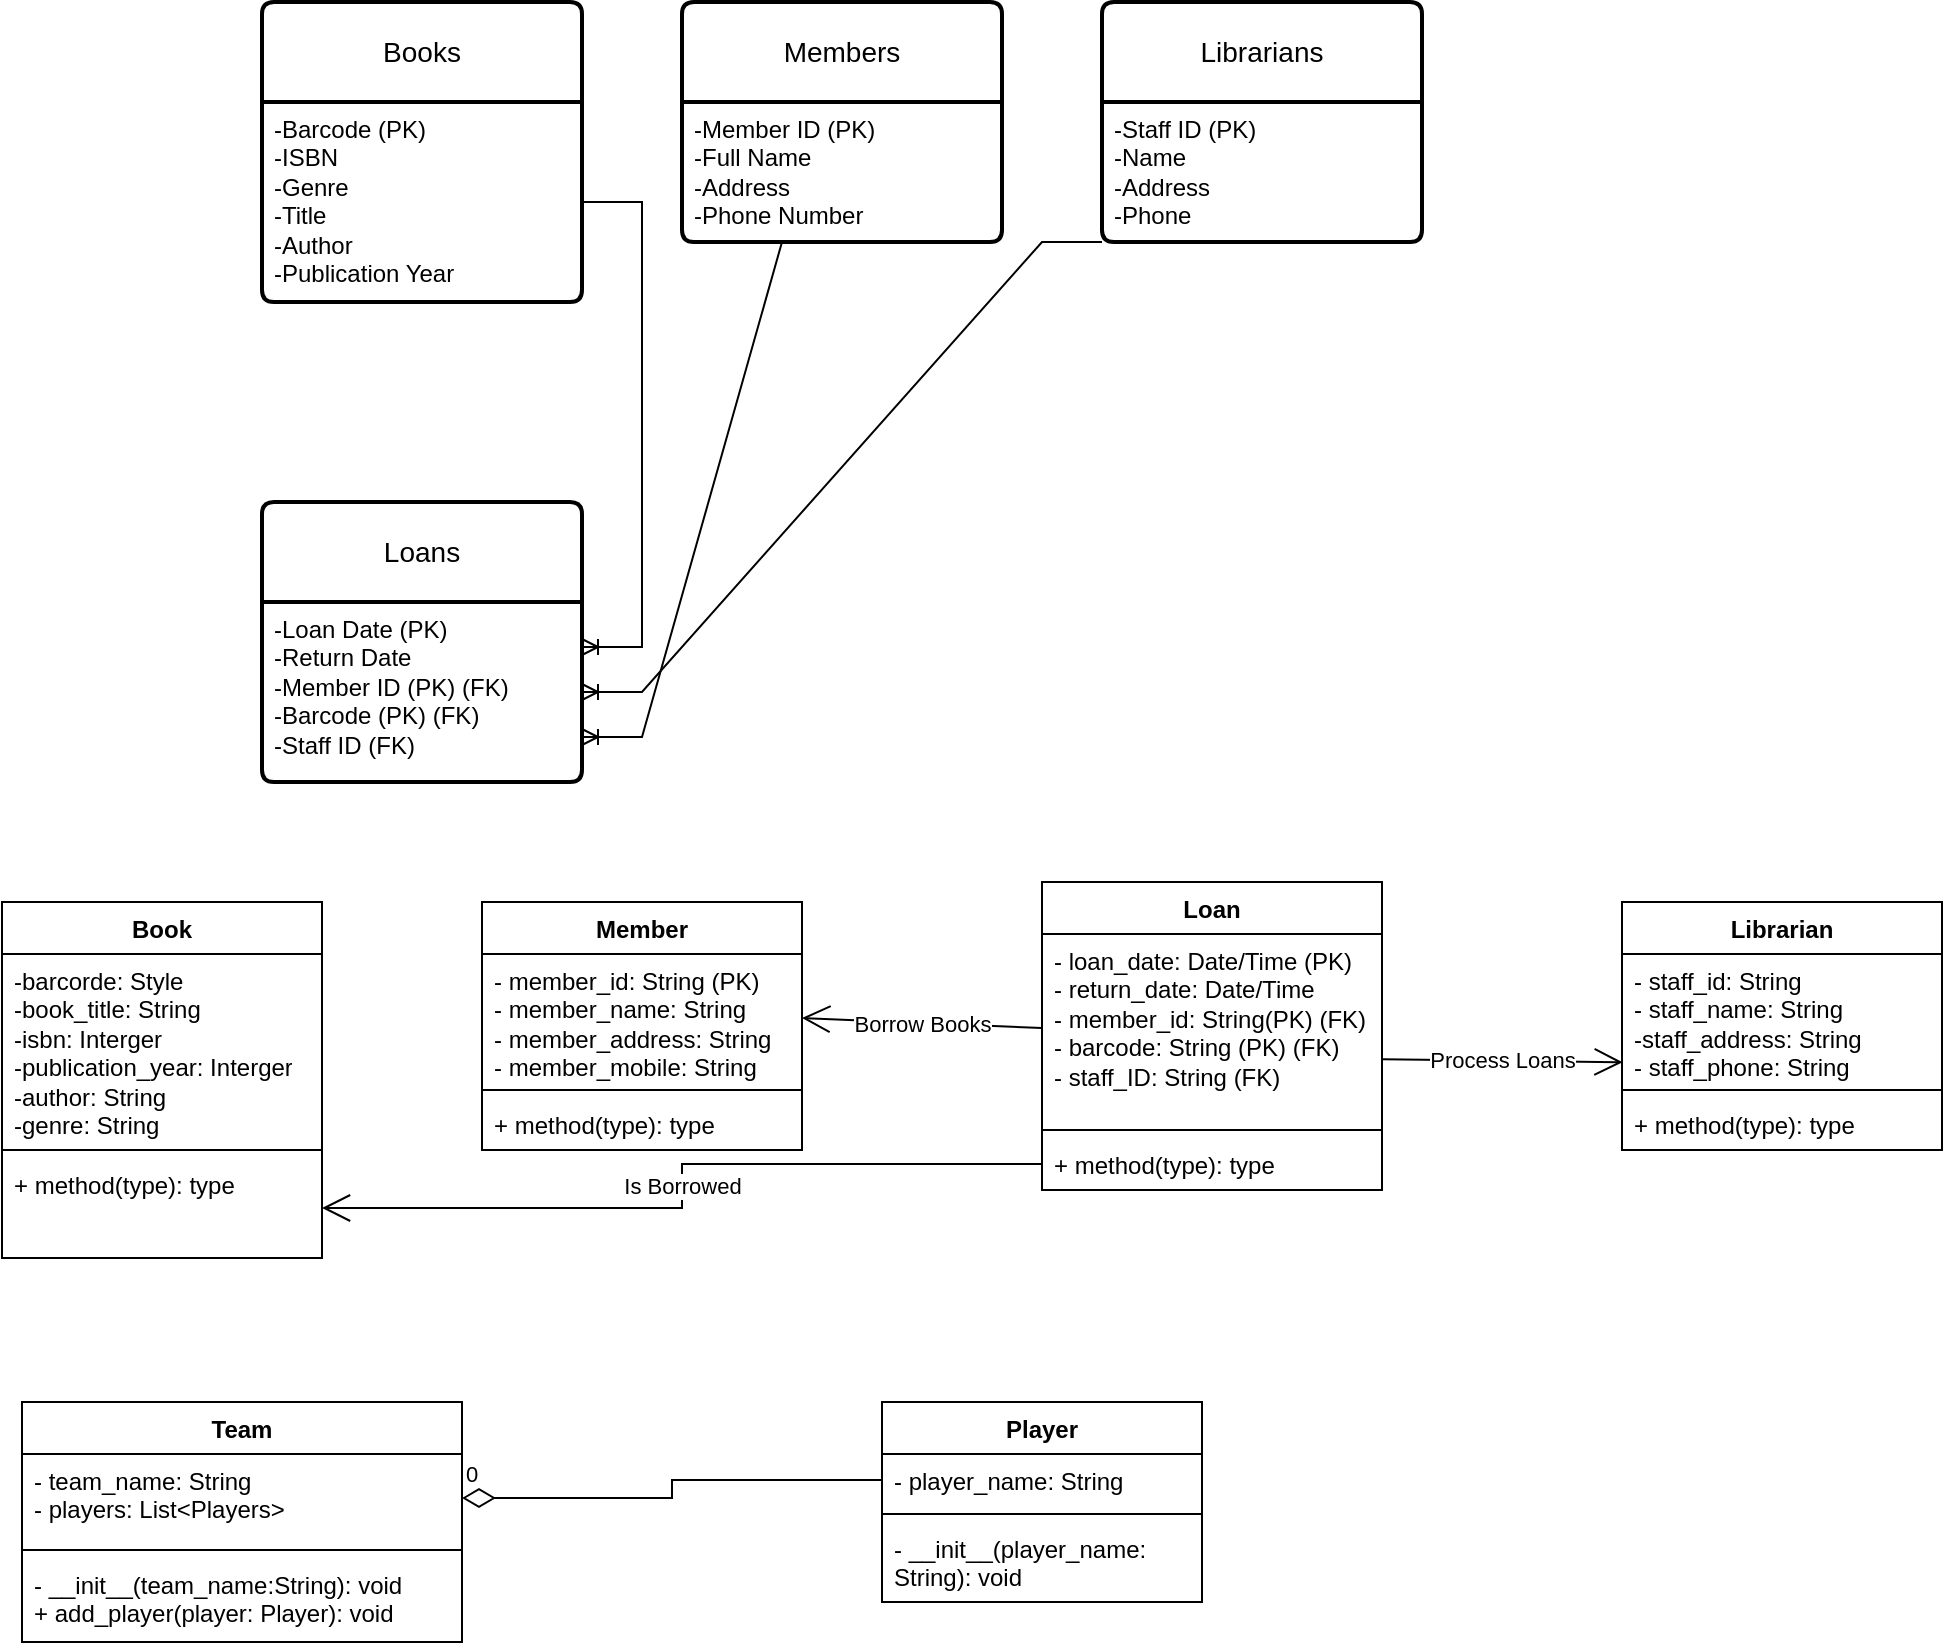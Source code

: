 <mxfile version="24.4.10" type="github">
  <diagram name="Page-1" id="EAAXhlnD3NSpvqW1n32H">
    <mxGraphModel dx="1736" dy="536" grid="1" gridSize="10" guides="1" tooltips="1" connect="1" arrows="1" fold="1" page="1" pageScale="1" pageWidth="827" pageHeight="1169" math="0" shadow="0">
      <root>
        <mxCell id="0" />
        <mxCell id="1" parent="0" />
        <mxCell id="E3ja3kEhC99o8EGt3xfG-3" value="Loans" style="swimlane;childLayout=stackLayout;horizontal=1;startSize=50;horizontalStack=0;rounded=1;fontSize=14;fontStyle=0;strokeWidth=2;resizeParent=0;resizeLast=1;shadow=0;dashed=0;align=center;arcSize=4;whiteSpace=wrap;html=1;" parent="1" vertex="1">
          <mxGeometry x="60" y="320" width="160" height="140" as="geometry" />
        </mxCell>
        <mxCell id="E3ja3kEhC99o8EGt3xfG-4" value="-Loan Date (PK)&lt;div&gt;-Return Date&lt;/div&gt;&lt;div&gt;-Member ID (PK) (FK)&lt;/div&gt;&lt;div&gt;-Barcode (PK) (FK)&lt;/div&gt;&lt;div&gt;-Staff ID (FK)&lt;/div&gt;" style="align=left;strokeColor=none;fillColor=none;spacingLeft=4;fontSize=12;verticalAlign=top;resizable=0;rotatable=0;part=1;html=1;" parent="E3ja3kEhC99o8EGt3xfG-3" vertex="1">
          <mxGeometry y="50" width="160" height="90" as="geometry" />
        </mxCell>
        <mxCell id="E3ja3kEhC99o8EGt3xfG-5" value="Librarians" style="swimlane;childLayout=stackLayout;horizontal=1;startSize=50;horizontalStack=0;rounded=1;fontSize=14;fontStyle=0;strokeWidth=2;resizeParent=0;resizeLast=1;shadow=0;dashed=0;align=center;arcSize=4;whiteSpace=wrap;html=1;" parent="1" vertex="1">
          <mxGeometry x="480" y="70" width="160" height="120" as="geometry" />
        </mxCell>
        <mxCell id="E3ja3kEhC99o8EGt3xfG-6" value="-Staff ID (PK)&lt;div&gt;-Name&lt;/div&gt;&lt;div&gt;-Address&lt;/div&gt;&lt;div&gt;-Phone&lt;/div&gt;" style="align=left;strokeColor=none;fillColor=none;spacingLeft=4;fontSize=12;verticalAlign=top;resizable=0;rotatable=0;part=1;html=1;" parent="E3ja3kEhC99o8EGt3xfG-5" vertex="1">
          <mxGeometry y="50" width="160" height="70" as="geometry" />
        </mxCell>
        <mxCell id="E3ja3kEhC99o8EGt3xfG-7" value="Members" style="swimlane;childLayout=stackLayout;horizontal=1;startSize=50;horizontalStack=0;rounded=1;fontSize=14;fontStyle=0;strokeWidth=2;resizeParent=0;resizeLast=1;shadow=0;dashed=0;align=center;arcSize=4;whiteSpace=wrap;html=1;" parent="1" vertex="1">
          <mxGeometry x="270" y="70" width="160" height="120" as="geometry" />
        </mxCell>
        <mxCell id="E3ja3kEhC99o8EGt3xfG-8" value="-Member ID (PK)&lt;div&gt;&lt;span style=&quot;background-color: initial;&quot;&gt;-Full Name&lt;/span&gt;&lt;div&gt;-Address&lt;/div&gt;&lt;div&gt;-Phone Number&lt;/div&gt;&lt;/div&gt;" style="align=left;strokeColor=none;fillColor=none;spacingLeft=4;fontSize=12;verticalAlign=top;resizable=0;rotatable=0;part=1;html=1;" parent="E3ja3kEhC99o8EGt3xfG-7" vertex="1">
          <mxGeometry y="50" width="160" height="70" as="geometry" />
        </mxCell>
        <mxCell id="E3ja3kEhC99o8EGt3xfG-9" value="Books" style="swimlane;childLayout=stackLayout;horizontal=1;startSize=50;horizontalStack=0;rounded=1;fontSize=14;fontStyle=0;strokeWidth=2;resizeParent=0;resizeLast=1;shadow=0;dashed=0;align=center;arcSize=4;whiteSpace=wrap;html=1;" parent="1" vertex="1">
          <mxGeometry x="60" y="70" width="160" height="150" as="geometry" />
        </mxCell>
        <mxCell id="E3ja3kEhC99o8EGt3xfG-10" value="-Barcode (PK)&lt;div&gt;-ISBN&lt;/div&gt;&lt;div&gt;-Genre&lt;/div&gt;&lt;div&gt;-Title&lt;/div&gt;&lt;div&gt;-Author&lt;/div&gt;&lt;div&gt;-Publication Year&lt;/div&gt;" style="align=left;strokeColor=none;fillColor=none;spacingLeft=4;fontSize=12;verticalAlign=top;resizable=0;rotatable=0;part=1;html=1;" parent="E3ja3kEhC99o8EGt3xfG-9" vertex="1">
          <mxGeometry y="50" width="160" height="100" as="geometry" />
        </mxCell>
        <mxCell id="E3ja3kEhC99o8EGt3xfG-22" value="" style="edgeStyle=entityRelationEdgeStyle;fontSize=12;html=1;endArrow=ERoneToMany;rounded=0;exitX=1;exitY=0.5;exitDx=0;exitDy=0;entryX=1;entryY=0.25;entryDx=0;entryDy=0;" parent="1" source="E3ja3kEhC99o8EGt3xfG-10" target="E3ja3kEhC99o8EGt3xfG-4" edge="1">
          <mxGeometry width="100" height="100" relative="1" as="geometry">
            <mxPoint x="290" y="300" as="sourcePoint" />
            <mxPoint x="390" y="200" as="targetPoint" />
          </mxGeometry>
        </mxCell>
        <mxCell id="E3ja3kEhC99o8EGt3xfG-23" value="" style="edgeStyle=entityRelationEdgeStyle;fontSize=12;html=1;endArrow=ERoneToMany;rounded=0;entryX=1;entryY=0.75;entryDx=0;entryDy=0;exitX=0.5;exitY=1;exitDx=0;exitDy=0;" parent="1" source="E3ja3kEhC99o8EGt3xfG-8" target="E3ja3kEhC99o8EGt3xfG-4" edge="1">
          <mxGeometry width="100" height="100" relative="1" as="geometry">
            <mxPoint x="440" y="200" as="sourcePoint" />
            <mxPoint x="390" y="200" as="targetPoint" />
          </mxGeometry>
        </mxCell>
        <mxCell id="E3ja3kEhC99o8EGt3xfG-25" value="" style="edgeStyle=entityRelationEdgeStyle;fontSize=12;html=1;endArrow=ERoneToMany;rounded=0;entryX=1;entryY=0.5;entryDx=0;entryDy=0;exitX=0;exitY=1;exitDx=0;exitDy=0;" parent="1" source="E3ja3kEhC99o8EGt3xfG-6" target="E3ja3kEhC99o8EGt3xfG-4" edge="1">
          <mxGeometry width="100" height="100" relative="1" as="geometry">
            <mxPoint x="290" y="300" as="sourcePoint" />
            <mxPoint x="390" y="200" as="targetPoint" />
          </mxGeometry>
        </mxCell>
        <mxCell id="E3ja3kEhC99o8EGt3xfG-27" value="Book" style="swimlane;fontStyle=1;align=center;verticalAlign=top;childLayout=stackLayout;horizontal=1;startSize=26;horizontalStack=0;resizeParent=1;resizeParentMax=0;resizeLast=0;collapsible=1;marginBottom=0;whiteSpace=wrap;html=1;" parent="1" vertex="1">
          <mxGeometry x="-70" y="520" width="160" height="178" as="geometry" />
        </mxCell>
        <mxCell id="E3ja3kEhC99o8EGt3xfG-28" value="-barcorde: Style&lt;div&gt;-book_title: String&lt;/div&gt;&lt;div&gt;-isbn: Interger&lt;/div&gt;&lt;div&gt;-publication_year: Interger&lt;/div&gt;&lt;div&gt;-author: String&lt;/div&gt;&lt;div&gt;-genre: String&lt;br&gt;&lt;div&gt;&lt;br&gt;&lt;/div&gt;&lt;/div&gt;" style="text;strokeColor=none;fillColor=none;align=left;verticalAlign=top;spacingLeft=4;spacingRight=4;overflow=hidden;rotatable=0;points=[[0,0.5],[1,0.5]];portConstraint=eastwest;whiteSpace=wrap;html=1;" parent="E3ja3kEhC99o8EGt3xfG-27" vertex="1">
          <mxGeometry y="26" width="160" height="94" as="geometry" />
        </mxCell>
        <mxCell id="E3ja3kEhC99o8EGt3xfG-29" value="" style="line;strokeWidth=1;fillColor=none;align=left;verticalAlign=middle;spacingTop=-1;spacingLeft=3;spacingRight=3;rotatable=0;labelPosition=right;points=[];portConstraint=eastwest;strokeColor=inherit;" parent="E3ja3kEhC99o8EGt3xfG-27" vertex="1">
          <mxGeometry y="120" width="160" height="8" as="geometry" />
        </mxCell>
        <mxCell id="E3ja3kEhC99o8EGt3xfG-30" value="+ method(type): type" style="text;strokeColor=none;fillColor=none;align=left;verticalAlign=top;spacingLeft=4;spacingRight=4;overflow=hidden;rotatable=0;points=[[0,0.5],[1,0.5]];portConstraint=eastwest;whiteSpace=wrap;html=1;" parent="E3ja3kEhC99o8EGt3xfG-27" vertex="1">
          <mxGeometry y="128" width="160" height="50" as="geometry" />
        </mxCell>
        <mxCell id="E3ja3kEhC99o8EGt3xfG-31" value="Member" style="swimlane;fontStyle=1;align=center;verticalAlign=top;childLayout=stackLayout;horizontal=1;startSize=26;horizontalStack=0;resizeParent=1;resizeParentMax=0;resizeLast=0;collapsible=1;marginBottom=0;whiteSpace=wrap;html=1;" parent="1" vertex="1">
          <mxGeometry x="170" y="520" width="160" height="124" as="geometry" />
        </mxCell>
        <mxCell id="E3ja3kEhC99o8EGt3xfG-32" value="- member_id: String (PK)&lt;div&gt;- member_name: String&lt;/div&gt;&lt;div&gt;- member_address: String&lt;/div&gt;&lt;div&gt;- member_mobile: String&lt;/div&gt;" style="text;strokeColor=none;fillColor=none;align=left;verticalAlign=top;spacingLeft=4;spacingRight=4;overflow=hidden;rotatable=0;points=[[0,0.5],[1,0.5]];portConstraint=eastwest;whiteSpace=wrap;html=1;" parent="E3ja3kEhC99o8EGt3xfG-31" vertex="1">
          <mxGeometry y="26" width="160" height="64" as="geometry" />
        </mxCell>
        <mxCell id="E3ja3kEhC99o8EGt3xfG-33" value="" style="line;strokeWidth=1;fillColor=none;align=left;verticalAlign=middle;spacingTop=-1;spacingLeft=3;spacingRight=3;rotatable=0;labelPosition=right;points=[];portConstraint=eastwest;strokeColor=inherit;" parent="E3ja3kEhC99o8EGt3xfG-31" vertex="1">
          <mxGeometry y="90" width="160" height="8" as="geometry" />
        </mxCell>
        <mxCell id="E3ja3kEhC99o8EGt3xfG-34" value="+ method(type): type" style="text;strokeColor=none;fillColor=none;align=left;verticalAlign=top;spacingLeft=4;spacingRight=4;overflow=hidden;rotatable=0;points=[[0,0.5],[1,0.5]];portConstraint=eastwest;whiteSpace=wrap;html=1;" parent="E3ja3kEhC99o8EGt3xfG-31" vertex="1">
          <mxGeometry y="98" width="160" height="26" as="geometry" />
        </mxCell>
        <mxCell id="E3ja3kEhC99o8EGt3xfG-35" value="Loan" style="swimlane;fontStyle=1;align=center;verticalAlign=top;childLayout=stackLayout;horizontal=1;startSize=26;horizontalStack=0;resizeParent=1;resizeParentMax=0;resizeLast=0;collapsible=1;marginBottom=0;whiteSpace=wrap;html=1;" parent="1" vertex="1">
          <mxGeometry x="450" y="510" width="170" height="154" as="geometry" />
        </mxCell>
        <mxCell id="E3ja3kEhC99o8EGt3xfG-36" value="- loan_date: Date/Time (PK)&lt;div&gt;- return_date: Date/Time&lt;/div&gt;&lt;div&gt;- member_id: String(PK) (FK)&lt;/div&gt;&lt;div&gt;- barcode: String (PK) (FK)&lt;/div&gt;&lt;div&gt;- staff_ID: String (FK)&lt;/div&gt;" style="text;strokeColor=none;fillColor=none;align=left;verticalAlign=top;spacingLeft=4;spacingRight=4;overflow=hidden;rotatable=0;points=[[0,0.5],[1,0.5]];portConstraint=eastwest;whiteSpace=wrap;html=1;" parent="E3ja3kEhC99o8EGt3xfG-35" vertex="1">
          <mxGeometry y="26" width="170" height="94" as="geometry" />
        </mxCell>
        <mxCell id="E3ja3kEhC99o8EGt3xfG-37" value="" style="line;strokeWidth=1;fillColor=none;align=left;verticalAlign=middle;spacingTop=-1;spacingLeft=3;spacingRight=3;rotatable=0;labelPosition=right;points=[];portConstraint=eastwest;strokeColor=inherit;" parent="E3ja3kEhC99o8EGt3xfG-35" vertex="1">
          <mxGeometry y="120" width="170" height="8" as="geometry" />
        </mxCell>
        <mxCell id="E3ja3kEhC99o8EGt3xfG-38" value="+ method(type): type" style="text;strokeColor=none;fillColor=none;align=left;verticalAlign=top;spacingLeft=4;spacingRight=4;overflow=hidden;rotatable=0;points=[[0,0.5],[1,0.5]];portConstraint=eastwest;whiteSpace=wrap;html=1;" parent="E3ja3kEhC99o8EGt3xfG-35" vertex="1">
          <mxGeometry y="128" width="170" height="26" as="geometry" />
        </mxCell>
        <mxCell id="E3ja3kEhC99o8EGt3xfG-39" value="Librarian" style="swimlane;fontStyle=1;align=center;verticalAlign=top;childLayout=stackLayout;horizontal=1;startSize=26;horizontalStack=0;resizeParent=1;resizeParentMax=0;resizeLast=0;collapsible=1;marginBottom=0;whiteSpace=wrap;html=1;" parent="1" vertex="1">
          <mxGeometry x="740" y="520" width="160" height="124" as="geometry" />
        </mxCell>
        <mxCell id="E3ja3kEhC99o8EGt3xfG-40" value="- staff_id: String&lt;div&gt;- staff_name: String&lt;/div&gt;&lt;div&gt;-staff_address: String&lt;/div&gt;&lt;div&gt;- staff_phone: String&lt;/div&gt;" style="text;strokeColor=none;fillColor=none;align=left;verticalAlign=top;spacingLeft=4;spacingRight=4;overflow=hidden;rotatable=0;points=[[0,0.5],[1,0.5]];portConstraint=eastwest;whiteSpace=wrap;html=1;" parent="E3ja3kEhC99o8EGt3xfG-39" vertex="1">
          <mxGeometry y="26" width="160" height="64" as="geometry" />
        </mxCell>
        <mxCell id="E3ja3kEhC99o8EGt3xfG-41" value="" style="line;strokeWidth=1;fillColor=none;align=left;verticalAlign=middle;spacingTop=-1;spacingLeft=3;spacingRight=3;rotatable=0;labelPosition=right;points=[];portConstraint=eastwest;strokeColor=inherit;" parent="E3ja3kEhC99o8EGt3xfG-39" vertex="1">
          <mxGeometry y="90" width="160" height="8" as="geometry" />
        </mxCell>
        <mxCell id="E3ja3kEhC99o8EGt3xfG-42" value="+ method(type): type" style="text;strokeColor=none;fillColor=none;align=left;verticalAlign=top;spacingLeft=4;spacingRight=4;overflow=hidden;rotatable=0;points=[[0,0.5],[1,0.5]];portConstraint=eastwest;whiteSpace=wrap;html=1;" parent="E3ja3kEhC99o8EGt3xfG-39" vertex="1">
          <mxGeometry y="98" width="160" height="26" as="geometry" />
        </mxCell>
        <mxCell id="q_QFVs0fQt6uvf9vAb08-1" value="Borrow Books" style="endArrow=open;endFill=1;endSize=12;html=1;rounded=0;exitX=0;exitY=0.5;exitDx=0;exitDy=0;entryX=1;entryY=0.5;entryDx=0;entryDy=0;" edge="1" parent="1" source="E3ja3kEhC99o8EGt3xfG-36" target="E3ja3kEhC99o8EGt3xfG-32">
          <mxGeometry width="160" relative="1" as="geometry">
            <mxPoint x="220" y="720" as="sourcePoint" />
            <mxPoint x="380" y="720" as="targetPoint" />
          </mxGeometry>
        </mxCell>
        <mxCell id="q_QFVs0fQt6uvf9vAb08-2" value="Is Borrowed" style="endArrow=open;endFill=1;endSize=12;html=1;rounded=0;exitX=0;exitY=0.5;exitDx=0;exitDy=0;entryX=1;entryY=0.5;entryDx=0;entryDy=0;edgeStyle=orthogonalEdgeStyle;" edge="1" parent="1" source="E3ja3kEhC99o8EGt3xfG-38" target="E3ja3kEhC99o8EGt3xfG-30">
          <mxGeometry width="160" relative="1" as="geometry">
            <mxPoint x="350" y="730" as="sourcePoint" />
            <mxPoint x="510" y="730" as="targetPoint" />
          </mxGeometry>
        </mxCell>
        <mxCell id="q_QFVs0fQt6uvf9vAb08-3" value="Process Loans" style="endArrow=open;endFill=1;endSize=12;html=1;rounded=0;exitX=1.002;exitY=0.666;exitDx=0;exitDy=0;exitPerimeter=0;entryX=0.002;entryY=0.846;entryDx=0;entryDy=0;entryPerimeter=0;" edge="1" parent="1" source="E3ja3kEhC99o8EGt3xfG-36" target="E3ja3kEhC99o8EGt3xfG-40">
          <mxGeometry width="160" relative="1" as="geometry">
            <mxPoint x="650" y="720" as="sourcePoint" />
            <mxPoint x="740" y="590" as="targetPoint" />
          </mxGeometry>
        </mxCell>
        <mxCell id="q_QFVs0fQt6uvf9vAb08-4" value="Team" style="swimlane;fontStyle=1;align=center;verticalAlign=top;childLayout=stackLayout;horizontal=1;startSize=26;horizontalStack=0;resizeParent=1;resizeParentMax=0;resizeLast=0;collapsible=1;marginBottom=0;whiteSpace=wrap;html=1;" vertex="1" parent="1">
          <mxGeometry x="-60" y="770" width="220" height="120" as="geometry" />
        </mxCell>
        <mxCell id="q_QFVs0fQt6uvf9vAb08-5" value="- team_name: String&lt;div&gt;- players: List&amp;lt;Players&amp;gt;&lt;/div&gt;" style="text;strokeColor=none;fillColor=none;align=left;verticalAlign=top;spacingLeft=4;spacingRight=4;overflow=hidden;rotatable=0;points=[[0,0.5],[1,0.5]];portConstraint=eastwest;whiteSpace=wrap;html=1;" vertex="1" parent="q_QFVs0fQt6uvf9vAb08-4">
          <mxGeometry y="26" width="220" height="44" as="geometry" />
        </mxCell>
        <mxCell id="q_QFVs0fQt6uvf9vAb08-6" value="" style="line;strokeWidth=1;fillColor=none;align=left;verticalAlign=middle;spacingTop=-1;spacingLeft=3;spacingRight=3;rotatable=0;labelPosition=right;points=[];portConstraint=eastwest;strokeColor=inherit;" vertex="1" parent="q_QFVs0fQt6uvf9vAb08-4">
          <mxGeometry y="70" width="220" height="8" as="geometry" />
        </mxCell>
        <mxCell id="q_QFVs0fQt6uvf9vAb08-7" value="- __init__(team_name:String): void&lt;div&gt;+ add_player(player: Player): void&lt;/div&gt;" style="text;strokeColor=none;fillColor=none;align=left;verticalAlign=top;spacingLeft=4;spacingRight=4;overflow=hidden;rotatable=0;points=[[0,0.5],[1,0.5]];portConstraint=eastwest;whiteSpace=wrap;html=1;" vertex="1" parent="q_QFVs0fQt6uvf9vAb08-4">
          <mxGeometry y="78" width="220" height="42" as="geometry" />
        </mxCell>
        <mxCell id="q_QFVs0fQt6uvf9vAb08-8" value="Player" style="swimlane;fontStyle=1;align=center;verticalAlign=top;childLayout=stackLayout;horizontal=1;startSize=26;horizontalStack=0;resizeParent=1;resizeParentMax=0;resizeLast=0;collapsible=1;marginBottom=0;whiteSpace=wrap;html=1;" vertex="1" parent="1">
          <mxGeometry x="370" y="770" width="160" height="100" as="geometry" />
        </mxCell>
        <mxCell id="q_QFVs0fQt6uvf9vAb08-9" value="- player_name: String" style="text;strokeColor=none;fillColor=none;align=left;verticalAlign=top;spacingLeft=4;spacingRight=4;overflow=hidden;rotatable=0;points=[[0,0.5],[1,0.5]];portConstraint=eastwest;whiteSpace=wrap;html=1;" vertex="1" parent="q_QFVs0fQt6uvf9vAb08-8">
          <mxGeometry y="26" width="160" height="26" as="geometry" />
        </mxCell>
        <mxCell id="q_QFVs0fQt6uvf9vAb08-10" value="" style="line;strokeWidth=1;fillColor=none;align=left;verticalAlign=middle;spacingTop=-1;spacingLeft=3;spacingRight=3;rotatable=0;labelPosition=right;points=[];portConstraint=eastwest;strokeColor=inherit;" vertex="1" parent="q_QFVs0fQt6uvf9vAb08-8">
          <mxGeometry y="52" width="160" height="8" as="geometry" />
        </mxCell>
        <mxCell id="q_QFVs0fQt6uvf9vAb08-11" value="- __init__(player_name: String): void" style="text;strokeColor=none;fillColor=none;align=left;verticalAlign=top;spacingLeft=4;spacingRight=4;overflow=hidden;rotatable=0;points=[[0,0.5],[1,0.5]];portConstraint=eastwest;whiteSpace=wrap;html=1;" vertex="1" parent="q_QFVs0fQt6uvf9vAb08-8">
          <mxGeometry y="60" width="160" height="40" as="geometry" />
        </mxCell>
        <mxCell id="q_QFVs0fQt6uvf9vAb08-13" value="0" style="endArrow=none;html=1;endSize=12;startArrow=diamondThin;startSize=14;startFill=0;edgeStyle=orthogonalEdgeStyle;align=left;verticalAlign=bottom;rounded=0;entryX=0;entryY=0.5;entryDx=0;entryDy=0;endFill=0;" edge="1" parent="1" source="q_QFVs0fQt6uvf9vAb08-5" target="q_QFVs0fQt6uvf9vAb08-9">
          <mxGeometry x="-1" y="3" relative="1" as="geometry">
            <mxPoint x="170" y="830" as="sourcePoint" />
            <mxPoint x="430" y="730" as="targetPoint" />
          </mxGeometry>
        </mxCell>
      </root>
    </mxGraphModel>
  </diagram>
</mxfile>
